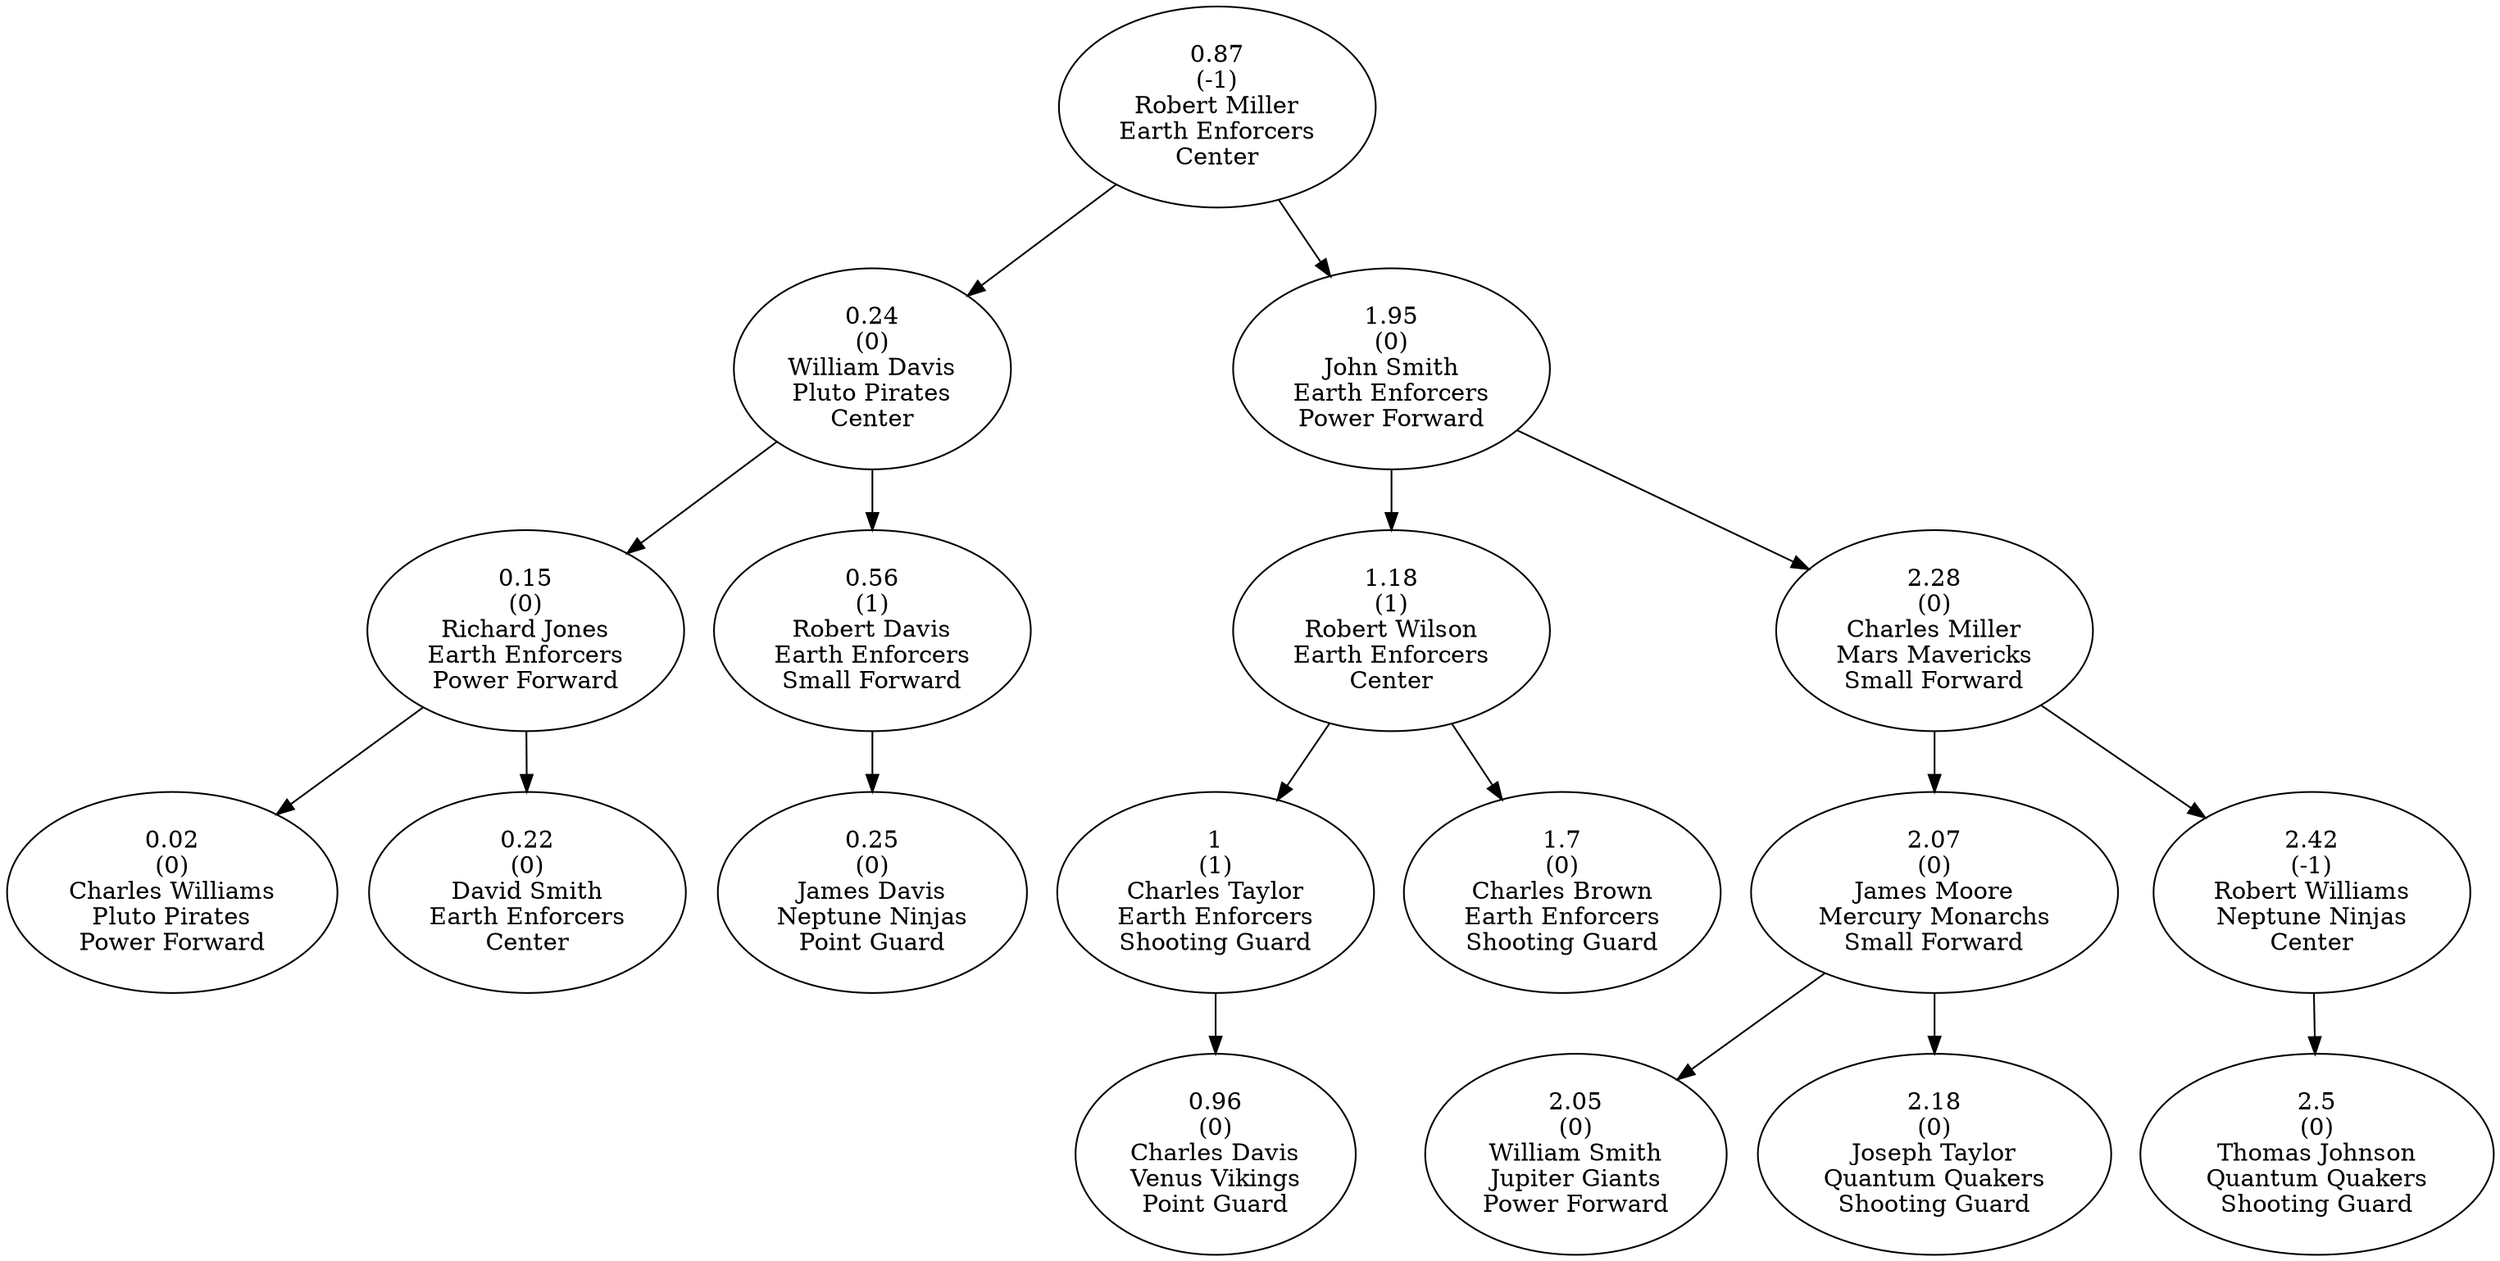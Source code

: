 digraph AVLTree {
    node200 [label="0.87\n(-1)\nRobert Miller\nEarth Enforcers\nCenter"];
    node201 [label="0.24\n(0)\nWilliam Davis\nPluto Pirates\nCenter"];
    node202 [label="0.15\n(0)\nRichard Jones\nEarth Enforcers\nPower Forward"];
    node203 [label="0.02\n(0)\nCharles Williams\nPluto Pirates\nPower Forward"];
    node202 -> node203;
    node204 [label="0.22\n(0)\nDavid Smith\nEarth Enforcers\nCenter"];
    node202 -> node204;
    node201 -> node202;
    node205 [label="0.56\n(1)\nRobert Davis\nEarth Enforcers\nSmall Forward"];
    node206 [label="0.25\n(0)\nJames Davis\nNeptune Ninjas\nPoint Guard"];
    node205 -> node206;
    node201 -> node205;
    node200 -> node201;
    node207 [label="1.95\n(0)\nJohn Smith\nEarth Enforcers\nPower Forward"];
    node208 [label="1.18\n(1)\nRobert Wilson\nEarth Enforcers\nCenter"];
    node209 [label="1\n(1)\nCharles Taylor\nEarth Enforcers\nShooting Guard"];
    node210 [label="0.96\n(0)\nCharles Davis\nVenus Vikings\nPoint Guard"];
    node209 -> node210;
    node208 -> node209;
    node211 [label="1.7\n(0)\nCharles Brown\nEarth Enforcers\nShooting Guard"];
    node208 -> node211;
    node207 -> node208;
    node212 [label="2.28\n(0)\nCharles Miller\nMars Mavericks\nSmall Forward"];
    node213 [label="2.07\n(0)\nJames Moore\nMercury Monarchs\nSmall Forward"];
    node214 [label="2.05\n(0)\nWilliam Smith\nJupiter Giants\nPower Forward"];
    node213 -> node214;
    node215 [label="2.18\n(0)\nJoseph Taylor\nQuantum Quakers\nShooting Guard"];
    node213 -> node215;
    node212 -> node213;
    node216 [label="2.42\n(-1)\nRobert Williams\nNeptune Ninjas\nCenter"];
    node217 [label="2.5\n(0)\nThomas Johnson\nQuantum Quakers\nShooting Guard"];
    node216 -> node217;
    node212 -> node216;
    node207 -> node212;
    node200 -> node207;
}
